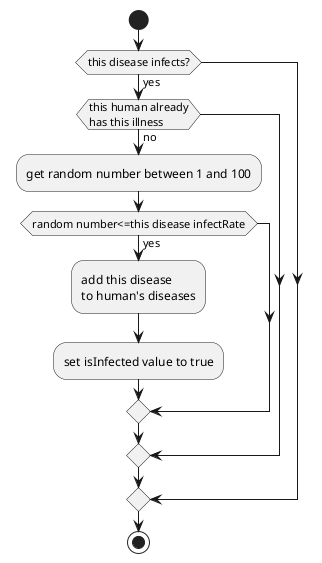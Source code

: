 @startuml infect_neighbour_11052020

start
if (this disease infects?) then (yes)
    if (this human already\nhas this illness) then (no)
        :get random number between 1 and 100;
        if (random number<=this disease infectRate) then (yes)
            :add this disease\nto human's diseases;
            :set isInfected value to true;
        endif
    endif
endif
stop

@enduml